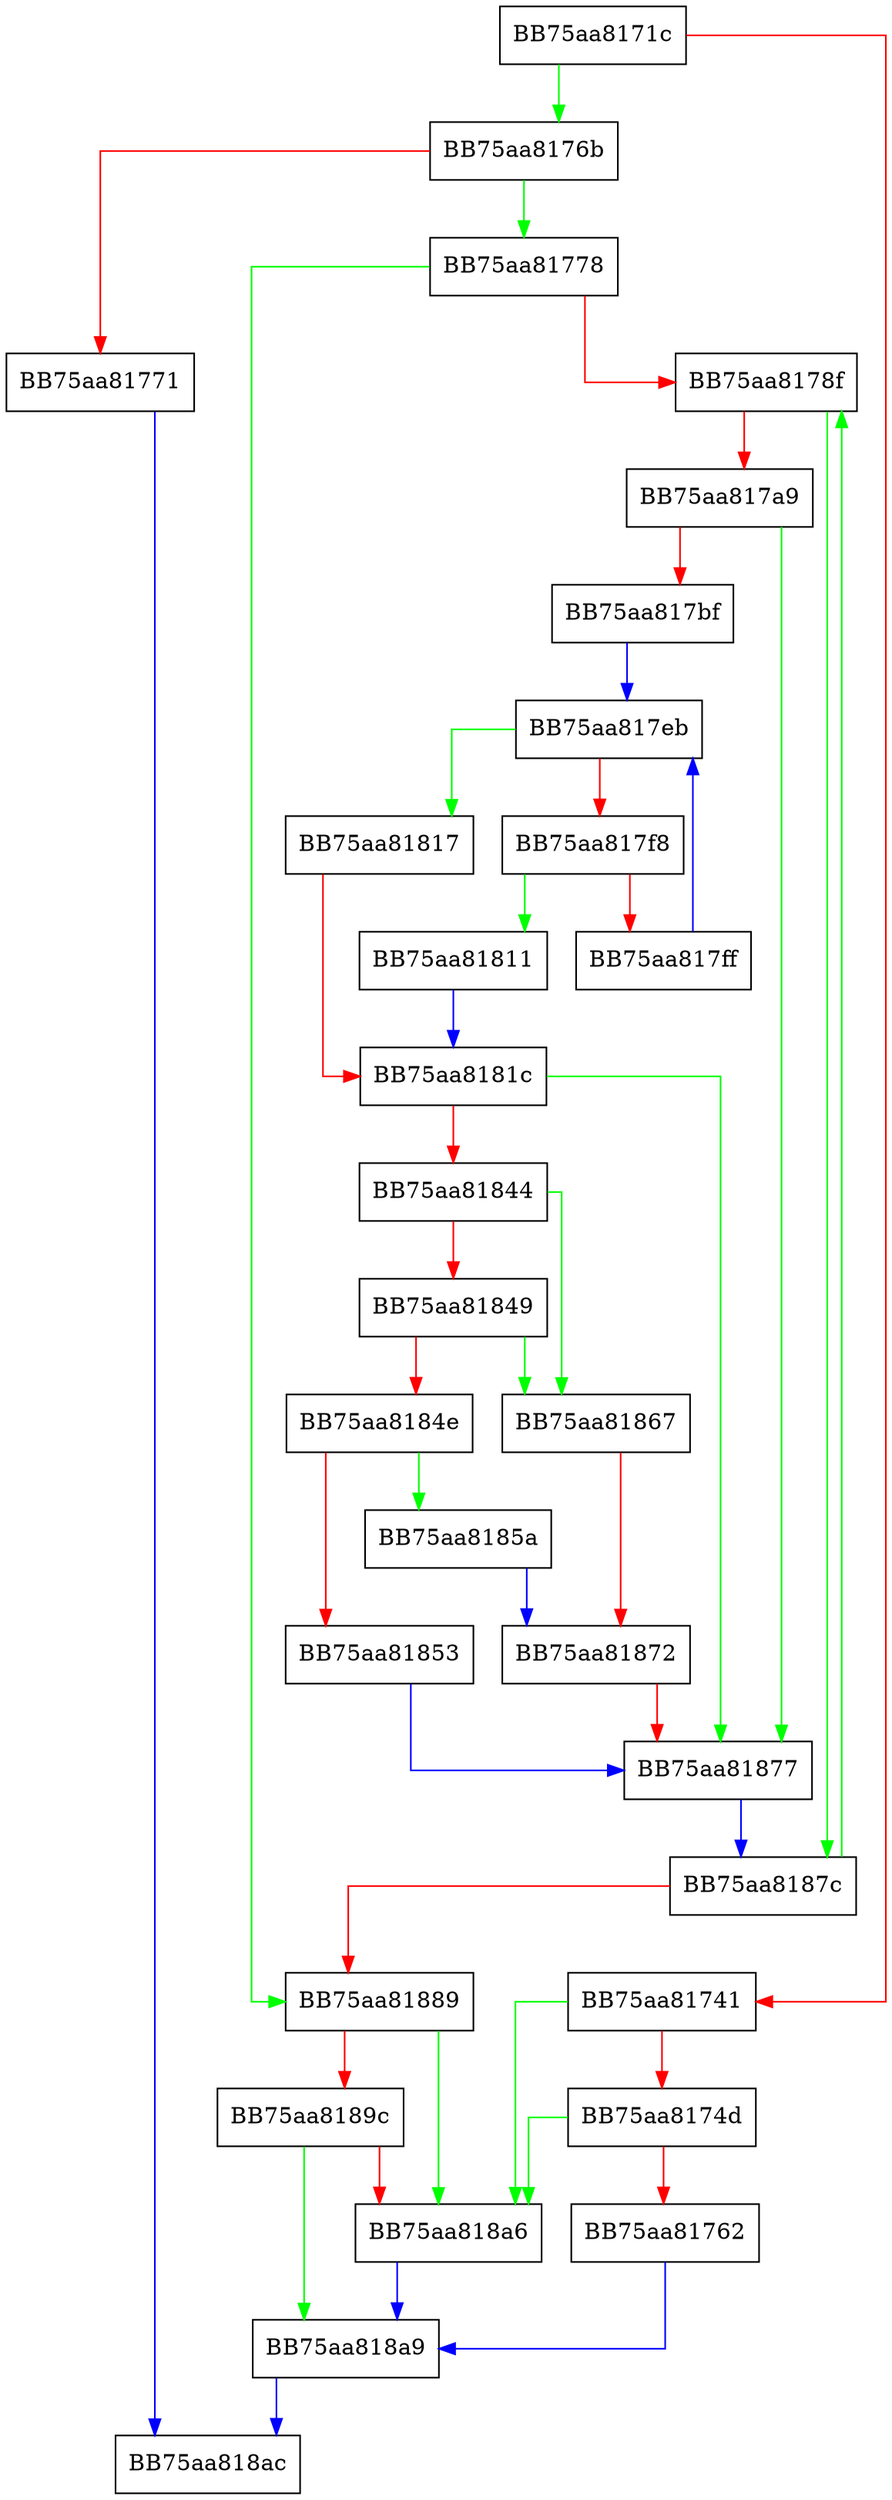 digraph defrag {
  node [shape="box"];
  graph [splines=ortho];
  BB75aa8171c -> BB75aa8176b [color="green"];
  BB75aa8171c -> BB75aa81741 [color="red"];
  BB75aa81741 -> BB75aa818a6 [color="green"];
  BB75aa81741 -> BB75aa8174d [color="red"];
  BB75aa8174d -> BB75aa818a6 [color="green"];
  BB75aa8174d -> BB75aa81762 [color="red"];
  BB75aa81762 -> BB75aa818a9 [color="blue"];
  BB75aa8176b -> BB75aa81778 [color="green"];
  BB75aa8176b -> BB75aa81771 [color="red"];
  BB75aa81771 -> BB75aa818ac [color="blue"];
  BB75aa81778 -> BB75aa81889 [color="green"];
  BB75aa81778 -> BB75aa8178f [color="red"];
  BB75aa8178f -> BB75aa8187c [color="green"];
  BB75aa8178f -> BB75aa817a9 [color="red"];
  BB75aa817a9 -> BB75aa81877 [color="green"];
  BB75aa817a9 -> BB75aa817bf [color="red"];
  BB75aa817bf -> BB75aa817eb [color="blue"];
  BB75aa817eb -> BB75aa81817 [color="green"];
  BB75aa817eb -> BB75aa817f8 [color="red"];
  BB75aa817f8 -> BB75aa81811 [color="green"];
  BB75aa817f8 -> BB75aa817ff [color="red"];
  BB75aa817ff -> BB75aa817eb [color="blue"];
  BB75aa81811 -> BB75aa8181c [color="blue"];
  BB75aa81817 -> BB75aa8181c [color="red"];
  BB75aa8181c -> BB75aa81877 [color="green"];
  BB75aa8181c -> BB75aa81844 [color="red"];
  BB75aa81844 -> BB75aa81867 [color="green"];
  BB75aa81844 -> BB75aa81849 [color="red"];
  BB75aa81849 -> BB75aa81867 [color="green"];
  BB75aa81849 -> BB75aa8184e [color="red"];
  BB75aa8184e -> BB75aa8185a [color="green"];
  BB75aa8184e -> BB75aa81853 [color="red"];
  BB75aa81853 -> BB75aa81877 [color="blue"];
  BB75aa8185a -> BB75aa81872 [color="blue"];
  BB75aa81867 -> BB75aa81872 [color="red"];
  BB75aa81872 -> BB75aa81877 [color="red"];
  BB75aa81877 -> BB75aa8187c [color="blue"];
  BB75aa8187c -> BB75aa8178f [color="green"];
  BB75aa8187c -> BB75aa81889 [color="red"];
  BB75aa81889 -> BB75aa818a6 [color="green"];
  BB75aa81889 -> BB75aa8189c [color="red"];
  BB75aa8189c -> BB75aa818a9 [color="green"];
  BB75aa8189c -> BB75aa818a6 [color="red"];
  BB75aa818a6 -> BB75aa818a9 [color="blue"];
  BB75aa818a9 -> BB75aa818ac [color="blue"];
}